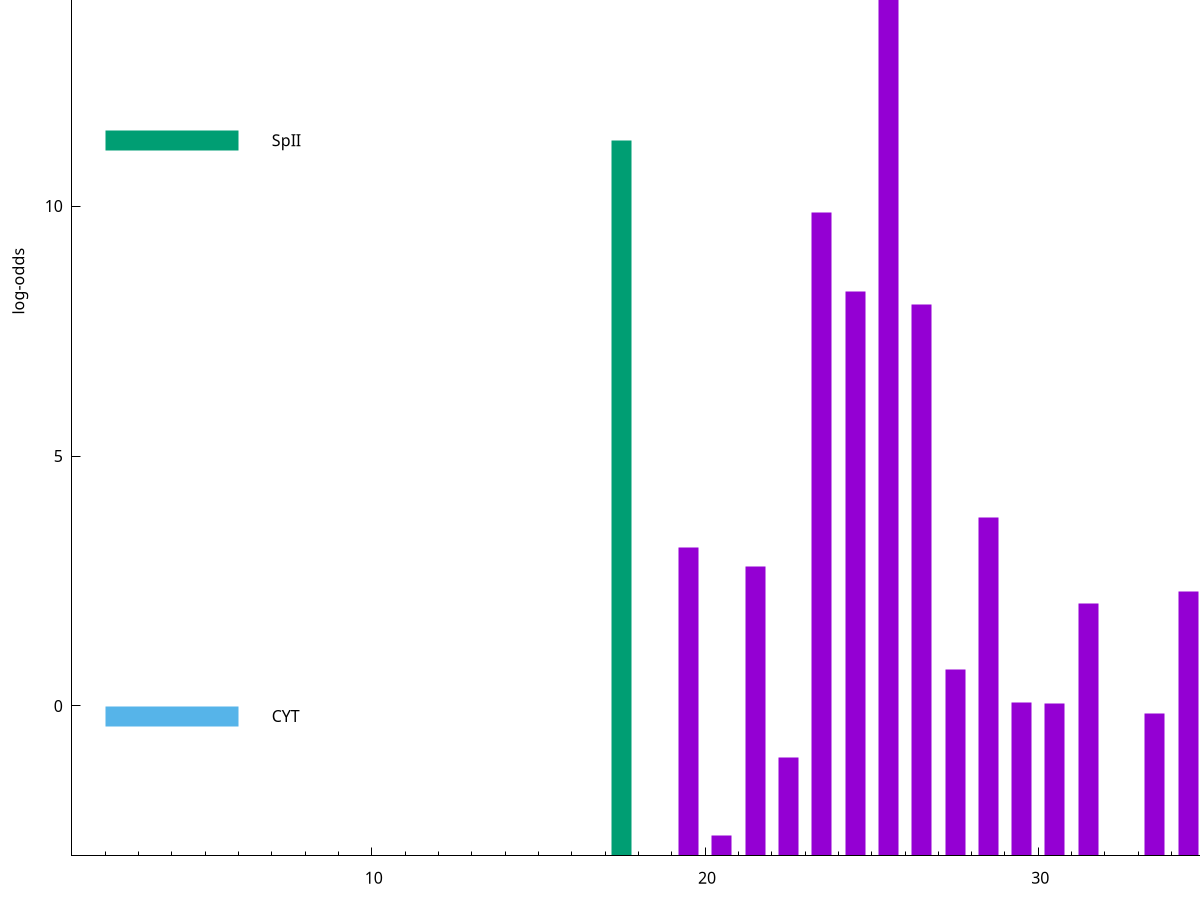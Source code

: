 set title "LipoP predictions for SRR4017833.gff"
set size 2., 1.4
set xrange [1:70] 
set mxtics 10
set yrange [-3:20]
set y2range [0:23]
set ylabel "log-odds"
set term postscript eps color solid "Helvetica" 30
set output "SRR4017833.gff221.eps"
set arrow from 2,14.651 to 6,14.651 nohead lt 1 lw 20
set label "SpI" at 7,14.651
set arrow from 2,11.3165 to 6,11.3165 nohead lt 2 lw 20
set label "SpII" at 7,11.3165
set arrow from 2,-0.200913 to 6,-0.200913 nohead lt 3 lw 20
set label "CYT" at 7,-0.200913
set arrow from 2,14.651 to 6,14.651 nohead lt 1 lw 20
set label "SpI" at 7,14.651
# NOTE: The scores below are the log-odds scores with the threshold
# NOTE: subtracted (a hack to make gnuplot make the histogram all
# NOTE: look nice).
plot "-" axes x1y2 title "" with impulses lt 2 lw 20, "-" axes x1y2 title "" with impulses lt 1 lw 20
17.500000 14.316500
e
25.500000 17.560400
23.500000 12.878290
24.500000 11.297000
26.500000 11.036270
28.500000 6.761500
19.500000 6.167580
21.500000 5.797790
34.500000 5.284960
31.500000 5.051980
35.500000 4.470480
27.500000 3.724465
29.500000 3.065350
30.500000 3.058100
33.500000 2.841855
22.500000 1.974530
37.500000 1.788510
20.500000 0.410130
e
exit
